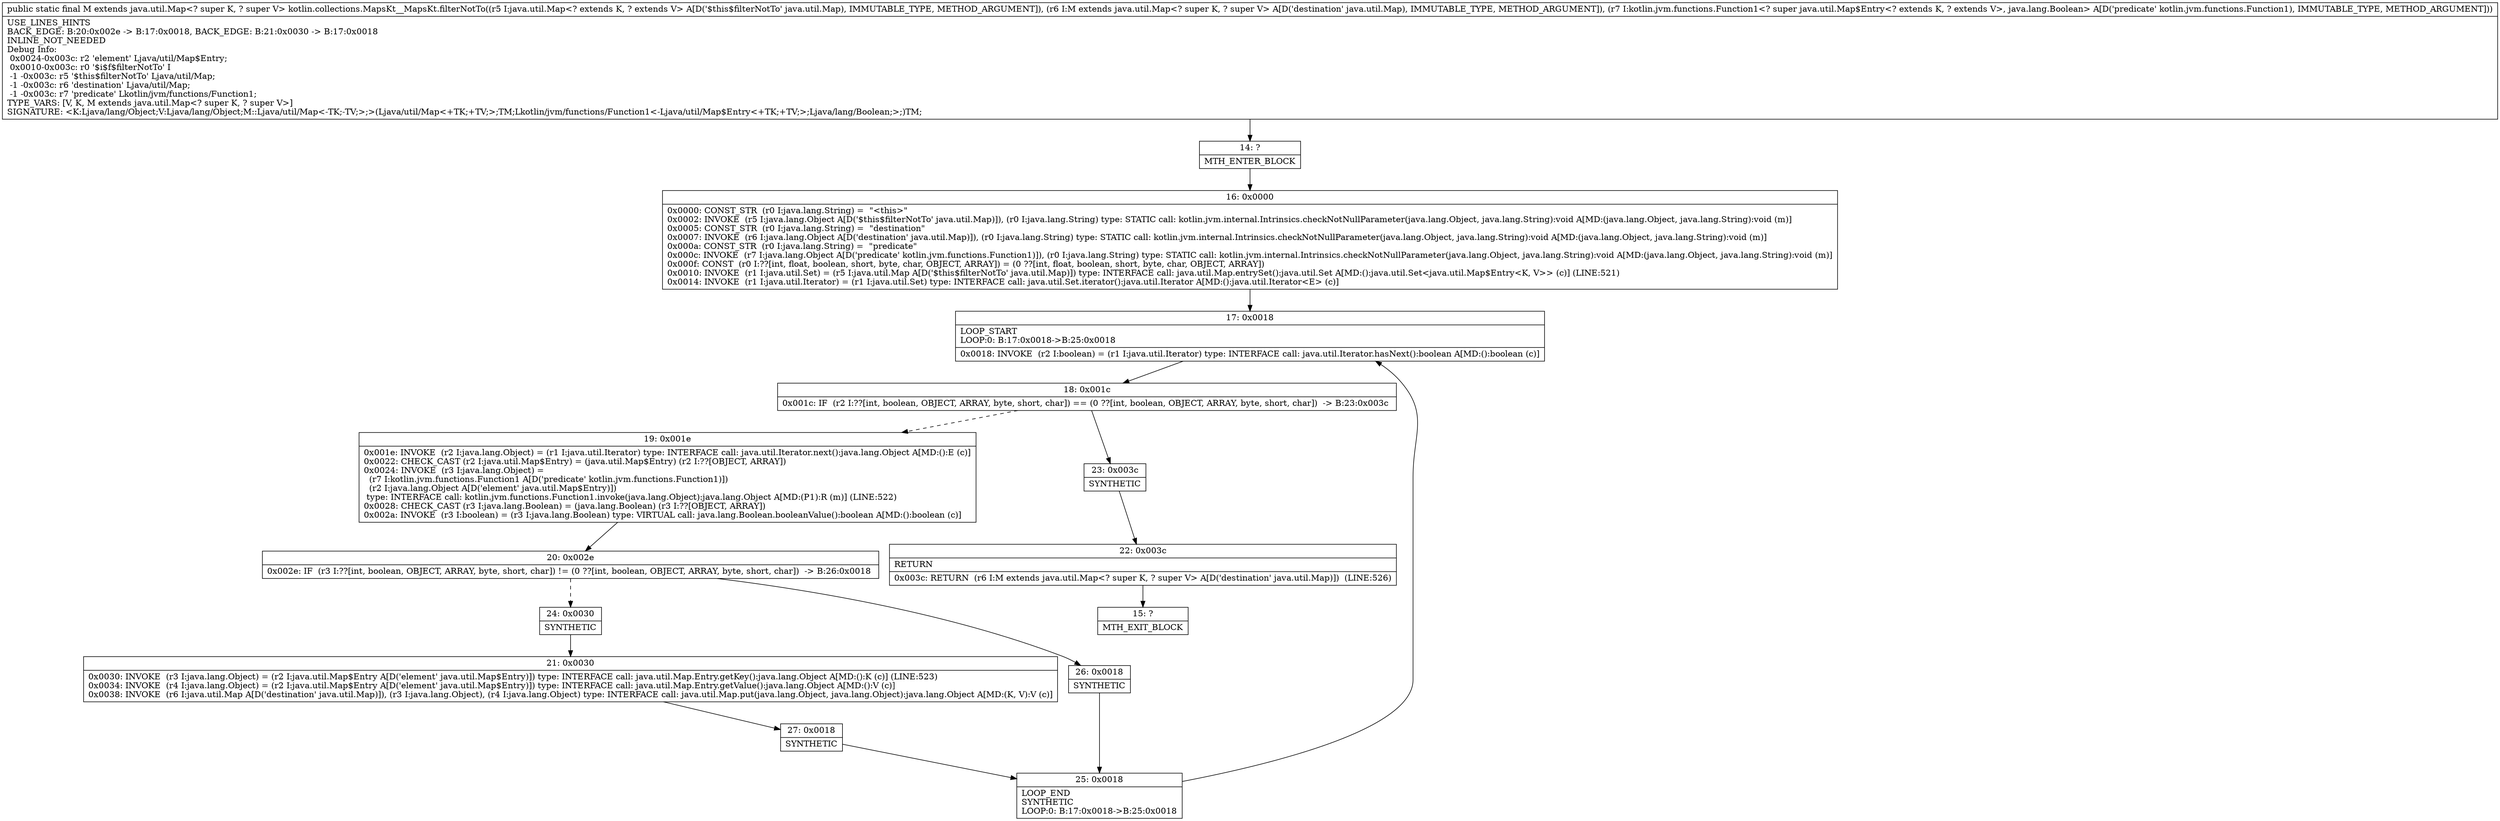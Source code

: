 digraph "CFG forkotlin.collections.MapsKt__MapsKt.filterNotTo(Ljava\/util\/Map;Ljava\/util\/Map;Lkotlin\/jvm\/functions\/Function1;)Ljava\/util\/Map;" {
Node_14 [shape=record,label="{14\:\ ?|MTH_ENTER_BLOCK\l}"];
Node_16 [shape=record,label="{16\:\ 0x0000|0x0000: CONST_STR  (r0 I:java.lang.String) =  \"\<this\>\" \l0x0002: INVOKE  (r5 I:java.lang.Object A[D('$this$filterNotTo' java.util.Map)]), (r0 I:java.lang.String) type: STATIC call: kotlin.jvm.internal.Intrinsics.checkNotNullParameter(java.lang.Object, java.lang.String):void A[MD:(java.lang.Object, java.lang.String):void (m)]\l0x0005: CONST_STR  (r0 I:java.lang.String) =  \"destination\" \l0x0007: INVOKE  (r6 I:java.lang.Object A[D('destination' java.util.Map)]), (r0 I:java.lang.String) type: STATIC call: kotlin.jvm.internal.Intrinsics.checkNotNullParameter(java.lang.Object, java.lang.String):void A[MD:(java.lang.Object, java.lang.String):void (m)]\l0x000a: CONST_STR  (r0 I:java.lang.String) =  \"predicate\" \l0x000c: INVOKE  (r7 I:java.lang.Object A[D('predicate' kotlin.jvm.functions.Function1)]), (r0 I:java.lang.String) type: STATIC call: kotlin.jvm.internal.Intrinsics.checkNotNullParameter(java.lang.Object, java.lang.String):void A[MD:(java.lang.Object, java.lang.String):void (m)]\l0x000f: CONST  (r0 I:??[int, float, boolean, short, byte, char, OBJECT, ARRAY]) = (0 ??[int, float, boolean, short, byte, char, OBJECT, ARRAY]) \l0x0010: INVOKE  (r1 I:java.util.Set) = (r5 I:java.util.Map A[D('$this$filterNotTo' java.util.Map)]) type: INTERFACE call: java.util.Map.entrySet():java.util.Set A[MD:():java.util.Set\<java.util.Map$Entry\<K, V\>\> (c)] (LINE:521)\l0x0014: INVOKE  (r1 I:java.util.Iterator) = (r1 I:java.util.Set) type: INTERFACE call: java.util.Set.iterator():java.util.Iterator A[MD:():java.util.Iterator\<E\> (c)]\l}"];
Node_17 [shape=record,label="{17\:\ 0x0018|LOOP_START\lLOOP:0: B:17:0x0018\-\>B:25:0x0018\l|0x0018: INVOKE  (r2 I:boolean) = (r1 I:java.util.Iterator) type: INTERFACE call: java.util.Iterator.hasNext():boolean A[MD:():boolean (c)]\l}"];
Node_18 [shape=record,label="{18\:\ 0x001c|0x001c: IF  (r2 I:??[int, boolean, OBJECT, ARRAY, byte, short, char]) == (0 ??[int, boolean, OBJECT, ARRAY, byte, short, char])  \-\> B:23:0x003c \l}"];
Node_19 [shape=record,label="{19\:\ 0x001e|0x001e: INVOKE  (r2 I:java.lang.Object) = (r1 I:java.util.Iterator) type: INTERFACE call: java.util.Iterator.next():java.lang.Object A[MD:():E (c)]\l0x0022: CHECK_CAST (r2 I:java.util.Map$Entry) = (java.util.Map$Entry) (r2 I:??[OBJECT, ARRAY]) \l0x0024: INVOKE  (r3 I:java.lang.Object) = \l  (r7 I:kotlin.jvm.functions.Function1 A[D('predicate' kotlin.jvm.functions.Function1)])\l  (r2 I:java.lang.Object A[D('element' java.util.Map$Entry)])\l type: INTERFACE call: kotlin.jvm.functions.Function1.invoke(java.lang.Object):java.lang.Object A[MD:(P1):R (m)] (LINE:522)\l0x0028: CHECK_CAST (r3 I:java.lang.Boolean) = (java.lang.Boolean) (r3 I:??[OBJECT, ARRAY]) \l0x002a: INVOKE  (r3 I:boolean) = (r3 I:java.lang.Boolean) type: VIRTUAL call: java.lang.Boolean.booleanValue():boolean A[MD:():boolean (c)]\l}"];
Node_20 [shape=record,label="{20\:\ 0x002e|0x002e: IF  (r3 I:??[int, boolean, OBJECT, ARRAY, byte, short, char]) != (0 ??[int, boolean, OBJECT, ARRAY, byte, short, char])  \-\> B:26:0x0018 \l}"];
Node_24 [shape=record,label="{24\:\ 0x0030|SYNTHETIC\l}"];
Node_21 [shape=record,label="{21\:\ 0x0030|0x0030: INVOKE  (r3 I:java.lang.Object) = (r2 I:java.util.Map$Entry A[D('element' java.util.Map$Entry)]) type: INTERFACE call: java.util.Map.Entry.getKey():java.lang.Object A[MD:():K (c)] (LINE:523)\l0x0034: INVOKE  (r4 I:java.lang.Object) = (r2 I:java.util.Map$Entry A[D('element' java.util.Map$Entry)]) type: INTERFACE call: java.util.Map.Entry.getValue():java.lang.Object A[MD:():V (c)]\l0x0038: INVOKE  (r6 I:java.util.Map A[D('destination' java.util.Map)]), (r3 I:java.lang.Object), (r4 I:java.lang.Object) type: INTERFACE call: java.util.Map.put(java.lang.Object, java.lang.Object):java.lang.Object A[MD:(K, V):V (c)]\l}"];
Node_27 [shape=record,label="{27\:\ 0x0018|SYNTHETIC\l}"];
Node_25 [shape=record,label="{25\:\ 0x0018|LOOP_END\lSYNTHETIC\lLOOP:0: B:17:0x0018\-\>B:25:0x0018\l}"];
Node_26 [shape=record,label="{26\:\ 0x0018|SYNTHETIC\l}"];
Node_23 [shape=record,label="{23\:\ 0x003c|SYNTHETIC\l}"];
Node_22 [shape=record,label="{22\:\ 0x003c|RETURN\l|0x003c: RETURN  (r6 I:M extends java.util.Map\<? super K, ? super V\> A[D('destination' java.util.Map)])  (LINE:526)\l}"];
Node_15 [shape=record,label="{15\:\ ?|MTH_EXIT_BLOCK\l}"];
MethodNode[shape=record,label="{public static final M extends java.util.Map\<? super K, ? super V\> kotlin.collections.MapsKt__MapsKt.filterNotTo((r5 I:java.util.Map\<? extends K, ? extends V\> A[D('$this$filterNotTo' java.util.Map), IMMUTABLE_TYPE, METHOD_ARGUMENT]), (r6 I:M extends java.util.Map\<? super K, ? super V\> A[D('destination' java.util.Map), IMMUTABLE_TYPE, METHOD_ARGUMENT]), (r7 I:kotlin.jvm.functions.Function1\<? super java.util.Map$Entry\<? extends K, ? extends V\>, java.lang.Boolean\> A[D('predicate' kotlin.jvm.functions.Function1), IMMUTABLE_TYPE, METHOD_ARGUMENT]))  | USE_LINES_HINTS\lBACK_EDGE: B:20:0x002e \-\> B:17:0x0018, BACK_EDGE: B:21:0x0030 \-\> B:17:0x0018\lINLINE_NOT_NEEDED\lDebug Info:\l  0x0024\-0x003c: r2 'element' Ljava\/util\/Map$Entry;\l  0x0010\-0x003c: r0 '$i$f$filterNotTo' I\l  \-1 \-0x003c: r5 '$this$filterNotTo' Ljava\/util\/Map;\l  \-1 \-0x003c: r6 'destination' Ljava\/util\/Map;\l  \-1 \-0x003c: r7 'predicate' Lkotlin\/jvm\/functions\/Function1;\lTYPE_VARS: [V, K, M extends java.util.Map\<? super K, ? super V\>]\lSIGNATURE: \<K:Ljava\/lang\/Object;V:Ljava\/lang\/Object;M::Ljava\/util\/Map\<\-TK;\-TV;\>;\>(Ljava\/util\/Map\<+TK;+TV;\>;TM;Lkotlin\/jvm\/functions\/Function1\<\-Ljava\/util\/Map$Entry\<+TK;+TV;\>;Ljava\/lang\/Boolean;\>;)TM;\l}"];
MethodNode -> Node_14;Node_14 -> Node_16;
Node_16 -> Node_17;
Node_17 -> Node_18;
Node_18 -> Node_19[style=dashed];
Node_18 -> Node_23;
Node_19 -> Node_20;
Node_20 -> Node_24[style=dashed];
Node_20 -> Node_26;
Node_24 -> Node_21;
Node_21 -> Node_27;
Node_27 -> Node_25;
Node_25 -> Node_17;
Node_26 -> Node_25;
Node_23 -> Node_22;
Node_22 -> Node_15;
}

